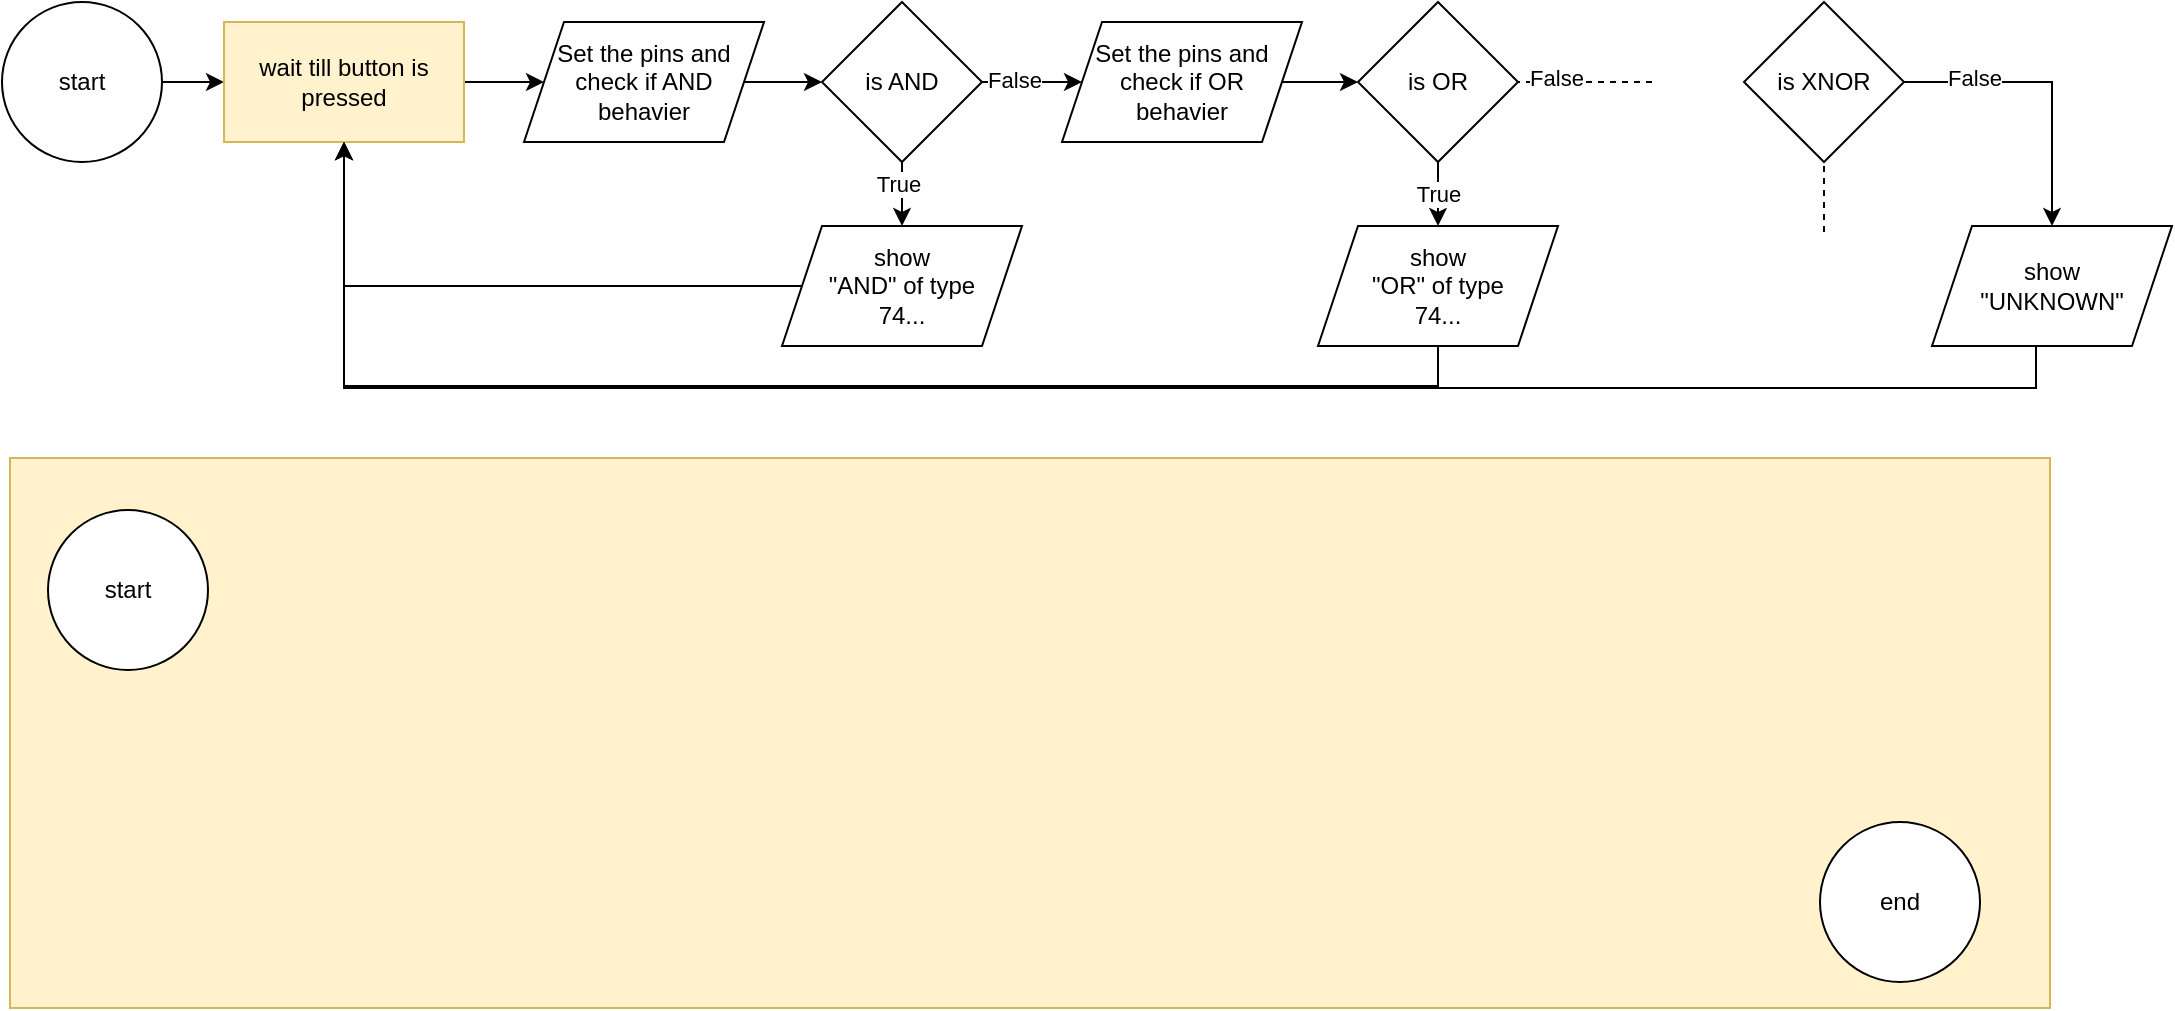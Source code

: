 <mxfile version="22.1.2" type="device">
  <diagram name="Page-1" id="VBQxpk3OcTbjIGNXWzr_">
    <mxGraphModel dx="1194" dy="824" grid="0" gridSize="10" guides="1" tooltips="1" connect="1" arrows="1" fold="1" page="1" pageScale="1" pageWidth="827" pageHeight="1169" math="0" shadow="0">
      <root>
        <mxCell id="0" />
        <mxCell id="1" parent="0" />
        <mxCell id="P5lQreeQcG4Aj52n3CVa-8" value="" style="edgeStyle=orthogonalEdgeStyle;rounded=0;orthogonalLoop=1;jettySize=auto;html=1;" edge="1" parent="1" source="P5lQreeQcG4Aj52n3CVa-1" target="P5lQreeQcG4Aj52n3CVa-7">
          <mxGeometry relative="1" as="geometry" />
        </mxCell>
        <mxCell id="P5lQreeQcG4Aj52n3CVa-1" value="start" style="ellipse;whiteSpace=wrap;html=1;aspect=fixed;" vertex="1" parent="1">
          <mxGeometry x="24" y="17" width="80" height="80" as="geometry" />
        </mxCell>
        <mxCell id="P5lQreeQcG4Aj52n3CVa-5" value="" style="edgeStyle=orthogonalEdgeStyle;rounded=0;orthogonalLoop=1;jettySize=auto;html=1;" edge="1" parent="1" source="P5lQreeQcG4Aj52n3CVa-2" target="P5lQreeQcG4Aj52n3CVa-4">
          <mxGeometry relative="1" as="geometry" />
        </mxCell>
        <mxCell id="P5lQreeQcG4Aj52n3CVa-2" value="Set the pins and check if AND behavier" style="shape=parallelogram;perimeter=parallelogramPerimeter;whiteSpace=wrap;html=1;fixedSize=1;" vertex="1" parent="1">
          <mxGeometry x="285" y="27" width="120" height="60" as="geometry" />
        </mxCell>
        <mxCell id="P5lQreeQcG4Aj52n3CVa-11" value="" style="edgeStyle=orthogonalEdgeStyle;rounded=0;orthogonalLoop=1;jettySize=auto;html=1;" edge="1" parent="1" source="P5lQreeQcG4Aj52n3CVa-4" target="P5lQreeQcG4Aj52n3CVa-6">
          <mxGeometry relative="1" as="geometry" />
        </mxCell>
        <mxCell id="P5lQreeQcG4Aj52n3CVa-13" value="True" style="edgeLabel;html=1;align=center;verticalAlign=middle;resizable=0;points=[];" vertex="1" connectable="0" parent="P5lQreeQcG4Aj52n3CVa-11">
          <mxGeometry x="-0.542" y="-2" relative="1" as="geometry">
            <mxPoint as="offset" />
          </mxGeometry>
        </mxCell>
        <mxCell id="P5lQreeQcG4Aj52n3CVa-15" value="" style="edgeStyle=orthogonalEdgeStyle;rounded=0;orthogonalLoop=1;jettySize=auto;html=1;" edge="1" parent="1" source="P5lQreeQcG4Aj52n3CVa-4" target="P5lQreeQcG4Aj52n3CVa-14">
          <mxGeometry relative="1" as="geometry" />
        </mxCell>
        <mxCell id="P5lQreeQcG4Aj52n3CVa-26" value="False" style="edgeLabel;html=1;align=center;verticalAlign=middle;resizable=0;points=[];" vertex="1" connectable="0" parent="P5lQreeQcG4Aj52n3CVa-15">
          <mxGeometry x="-0.36" y="1" relative="1" as="geometry">
            <mxPoint as="offset" />
          </mxGeometry>
        </mxCell>
        <mxCell id="P5lQreeQcG4Aj52n3CVa-4" value="is AND" style="rhombus;whiteSpace=wrap;html=1;" vertex="1" parent="1">
          <mxGeometry x="434" y="17" width="80" height="80" as="geometry" />
        </mxCell>
        <mxCell id="P5lQreeQcG4Aj52n3CVa-12" style="edgeStyle=orthogonalEdgeStyle;rounded=0;orthogonalLoop=1;jettySize=auto;html=1;entryX=0.5;entryY=1;entryDx=0;entryDy=0;" edge="1" parent="1" source="P5lQreeQcG4Aj52n3CVa-6" target="P5lQreeQcG4Aj52n3CVa-7">
          <mxGeometry relative="1" as="geometry" />
        </mxCell>
        <mxCell id="P5lQreeQcG4Aj52n3CVa-6" value="show &lt;br&gt;&quot;AND&quot; of type&lt;br style=&quot;border-color: var(--border-color);&quot;&gt;74..." style="shape=parallelogram;perimeter=parallelogramPerimeter;whiteSpace=wrap;html=1;fixedSize=1;" vertex="1" parent="1">
          <mxGeometry x="414" y="129" width="120" height="60" as="geometry" />
        </mxCell>
        <mxCell id="P5lQreeQcG4Aj52n3CVa-9" value="" style="edgeStyle=orthogonalEdgeStyle;rounded=0;orthogonalLoop=1;jettySize=auto;html=1;" edge="1" parent="1" source="P5lQreeQcG4Aj52n3CVa-7" target="P5lQreeQcG4Aj52n3CVa-2">
          <mxGeometry relative="1" as="geometry" />
        </mxCell>
        <mxCell id="P5lQreeQcG4Aj52n3CVa-7" value="wait till button is pressed" style="rounded=0;whiteSpace=wrap;html=1;fillColor=#fff2cc;strokeColor=#d6b656;" vertex="1" parent="1">
          <mxGeometry x="135" y="27" width="120" height="60" as="geometry" />
        </mxCell>
        <mxCell id="P5lQreeQcG4Aj52n3CVa-10" value="" style="rounded=0;whiteSpace=wrap;html=1;fillColor=#fff2cc;strokeColor=#d6b656;" vertex="1" parent="1">
          <mxGeometry x="28" y="245" width="1020" height="275" as="geometry" />
        </mxCell>
        <mxCell id="P5lQreeQcG4Aj52n3CVa-17" value="" style="edgeStyle=orthogonalEdgeStyle;rounded=0;orthogonalLoop=1;jettySize=auto;html=1;" edge="1" parent="1" source="P5lQreeQcG4Aj52n3CVa-14" target="P5lQreeQcG4Aj52n3CVa-16">
          <mxGeometry relative="1" as="geometry" />
        </mxCell>
        <mxCell id="P5lQreeQcG4Aj52n3CVa-14" value="Set the pins and check if OR &lt;br&gt;behavier" style="shape=parallelogram;perimeter=parallelogramPerimeter;whiteSpace=wrap;html=1;fixedSize=1;" vertex="1" parent="1">
          <mxGeometry x="554" y="27" width="120" height="60" as="geometry" />
        </mxCell>
        <mxCell id="P5lQreeQcG4Aj52n3CVa-19" value="True" style="edgeStyle=orthogonalEdgeStyle;rounded=0;orthogonalLoop=1;jettySize=auto;html=1;" edge="1" parent="1" source="P5lQreeQcG4Aj52n3CVa-16" target="P5lQreeQcG4Aj52n3CVa-18">
          <mxGeometry relative="1" as="geometry" />
        </mxCell>
        <mxCell id="P5lQreeQcG4Aj52n3CVa-16" value="is OR" style="rhombus;whiteSpace=wrap;html=1;" vertex="1" parent="1">
          <mxGeometry x="702" y="17" width="80" height="80" as="geometry" />
        </mxCell>
        <mxCell id="P5lQreeQcG4Aj52n3CVa-20" style="edgeStyle=orthogonalEdgeStyle;rounded=0;orthogonalLoop=1;jettySize=auto;html=1;entryX=0.5;entryY=1;entryDx=0;entryDy=0;exitX=0.5;exitY=1;exitDx=0;exitDy=0;" edge="1" parent="1" source="P5lQreeQcG4Aj52n3CVa-18" target="P5lQreeQcG4Aj52n3CVa-7">
          <mxGeometry relative="1" as="geometry">
            <mxPoint x="692" y="222" as="sourcePoint" />
            <mxPoint x="195" y="150" as="targetPoint" />
            <Array as="points">
              <mxPoint x="742" y="209" />
              <mxPoint x="195" y="209" />
            </Array>
          </mxGeometry>
        </mxCell>
        <mxCell id="P5lQreeQcG4Aj52n3CVa-18" value="show &lt;br&gt;&quot;OR&quot; of type&lt;br&gt;74..." style="shape=parallelogram;perimeter=parallelogramPerimeter;whiteSpace=wrap;html=1;fixedSize=1;" vertex="1" parent="1">
          <mxGeometry x="682" y="129" width="120" height="60" as="geometry" />
        </mxCell>
        <mxCell id="P5lQreeQcG4Aj52n3CVa-21" value="" style="endArrow=none;dashed=1;html=1;rounded=0;entryX=1;entryY=0.5;entryDx=0;entryDy=0;" edge="1" parent="1" target="P5lQreeQcG4Aj52n3CVa-16">
          <mxGeometry width="50" height="50" relative="1" as="geometry">
            <mxPoint x="849" y="57" as="sourcePoint" />
            <mxPoint x="808" y="89" as="targetPoint" />
          </mxGeometry>
        </mxCell>
        <mxCell id="P5lQreeQcG4Aj52n3CVa-27" value="False" style="edgeLabel;html=1;align=center;verticalAlign=middle;resizable=0;points=[];" vertex="1" connectable="0" parent="P5lQreeQcG4Aj52n3CVa-21">
          <mxGeometry x="0.433" y="-2" relative="1" as="geometry">
            <mxPoint as="offset" />
          </mxGeometry>
        </mxCell>
        <mxCell id="P5lQreeQcG4Aj52n3CVa-23" style="edgeStyle=orthogonalEdgeStyle;rounded=0;orthogonalLoop=1;jettySize=auto;html=1;entryX=0.5;entryY=1;entryDx=0;entryDy=0;" edge="1" parent="1" source="P5lQreeQcG4Aj52n3CVa-22" target="P5lQreeQcG4Aj52n3CVa-7">
          <mxGeometry relative="1" as="geometry">
            <Array as="points">
              <mxPoint x="1041" y="210" />
              <mxPoint x="195" y="210" />
            </Array>
          </mxGeometry>
        </mxCell>
        <mxCell id="P5lQreeQcG4Aj52n3CVa-22" value="show&lt;br&gt;&quot;UNKNOWN&quot;" style="shape=parallelogram;perimeter=parallelogramPerimeter;whiteSpace=wrap;html=1;fixedSize=1;" vertex="1" parent="1">
          <mxGeometry x="989" y="129" width="120" height="60" as="geometry" />
        </mxCell>
        <mxCell id="P5lQreeQcG4Aj52n3CVa-25" style="edgeStyle=orthogonalEdgeStyle;rounded=0;orthogonalLoop=1;jettySize=auto;html=1;" edge="1" parent="1" source="P5lQreeQcG4Aj52n3CVa-24" target="P5lQreeQcG4Aj52n3CVa-22">
          <mxGeometry relative="1" as="geometry" />
        </mxCell>
        <mxCell id="P5lQreeQcG4Aj52n3CVa-28" value="False" style="edgeLabel;html=1;align=center;verticalAlign=middle;resizable=0;points=[];" vertex="1" connectable="0" parent="P5lQreeQcG4Aj52n3CVa-25">
          <mxGeometry x="-0.52" y="2" relative="1" as="geometry">
            <mxPoint as="offset" />
          </mxGeometry>
        </mxCell>
        <mxCell id="P5lQreeQcG4Aj52n3CVa-24" value="is XNOR" style="rhombus;whiteSpace=wrap;html=1;" vertex="1" parent="1">
          <mxGeometry x="895" y="17" width="80" height="80" as="geometry" />
        </mxCell>
        <mxCell id="P5lQreeQcG4Aj52n3CVa-30" value="" style="endArrow=none;dashed=1;html=1;rounded=0;entryX=0.5;entryY=1;entryDx=0;entryDy=0;" edge="1" parent="1" target="P5lQreeQcG4Aj52n3CVa-24">
          <mxGeometry width="50" height="50" relative="1" as="geometry">
            <mxPoint x="935" y="132" as="sourcePoint" />
            <mxPoint x="547" y="340" as="targetPoint" />
          </mxGeometry>
        </mxCell>
        <mxCell id="P5lQreeQcG4Aj52n3CVa-31" value="start" style="ellipse;whiteSpace=wrap;html=1;aspect=fixed;" vertex="1" parent="1">
          <mxGeometry x="47" y="271" width="80" height="80" as="geometry" />
        </mxCell>
        <mxCell id="P5lQreeQcG4Aj52n3CVa-33" value="end" style="ellipse;whiteSpace=wrap;html=1;aspect=fixed;" vertex="1" parent="1">
          <mxGeometry x="933" y="427" width="80" height="80" as="geometry" />
        </mxCell>
      </root>
    </mxGraphModel>
  </diagram>
</mxfile>
